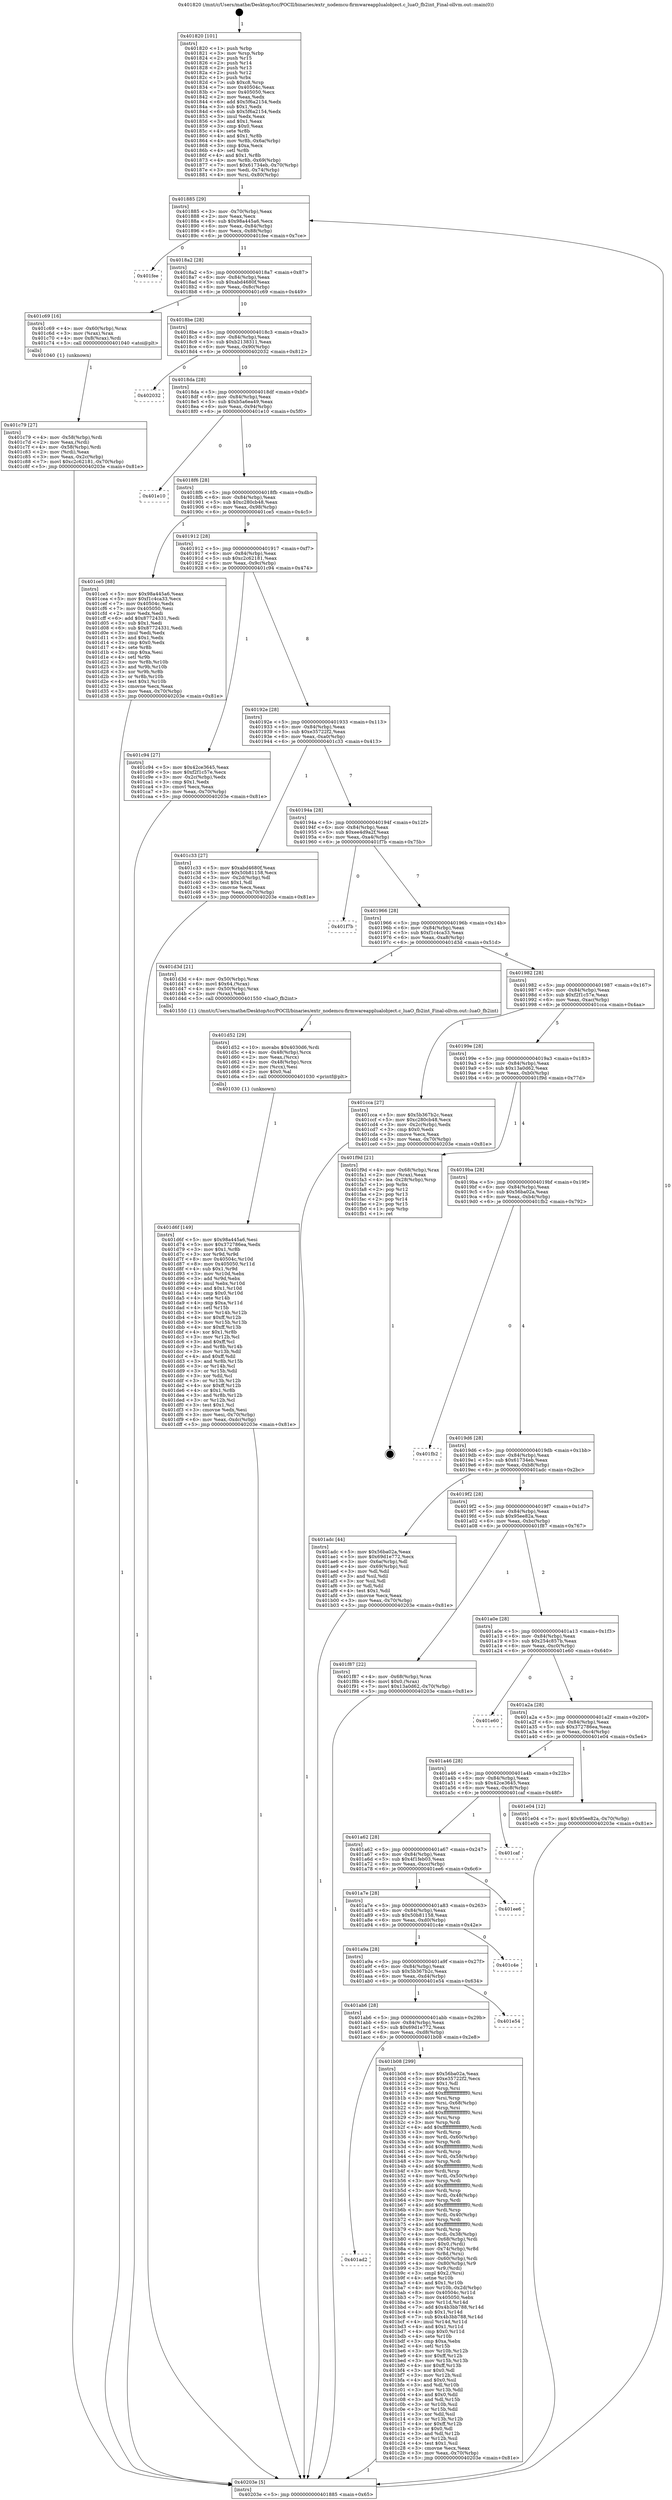 digraph "0x401820" {
  label = "0x401820 (/mnt/c/Users/mathe/Desktop/tcc/POCII/binaries/extr_nodemcu-firmwareapplualobject.c_luaO_fb2int_Final-ollvm.out::main(0))"
  labelloc = "t"
  node[shape=record]

  Entry [label="",width=0.3,height=0.3,shape=circle,fillcolor=black,style=filled]
  "0x401885" [label="{
     0x401885 [29]\l
     | [instrs]\l
     &nbsp;&nbsp;0x401885 \<+3\>: mov -0x70(%rbp),%eax\l
     &nbsp;&nbsp;0x401888 \<+2\>: mov %eax,%ecx\l
     &nbsp;&nbsp;0x40188a \<+6\>: sub $0x98a445a6,%ecx\l
     &nbsp;&nbsp;0x401890 \<+6\>: mov %eax,-0x84(%rbp)\l
     &nbsp;&nbsp;0x401896 \<+6\>: mov %ecx,-0x88(%rbp)\l
     &nbsp;&nbsp;0x40189c \<+6\>: je 0000000000401fee \<main+0x7ce\>\l
  }"]
  "0x401fee" [label="{
     0x401fee\l
  }", style=dashed]
  "0x4018a2" [label="{
     0x4018a2 [28]\l
     | [instrs]\l
     &nbsp;&nbsp;0x4018a2 \<+5\>: jmp 00000000004018a7 \<main+0x87\>\l
     &nbsp;&nbsp;0x4018a7 \<+6\>: mov -0x84(%rbp),%eax\l
     &nbsp;&nbsp;0x4018ad \<+5\>: sub $0xabd4680f,%eax\l
     &nbsp;&nbsp;0x4018b2 \<+6\>: mov %eax,-0x8c(%rbp)\l
     &nbsp;&nbsp;0x4018b8 \<+6\>: je 0000000000401c69 \<main+0x449\>\l
  }"]
  Exit [label="",width=0.3,height=0.3,shape=circle,fillcolor=black,style=filled,peripheries=2]
  "0x401c69" [label="{
     0x401c69 [16]\l
     | [instrs]\l
     &nbsp;&nbsp;0x401c69 \<+4\>: mov -0x60(%rbp),%rax\l
     &nbsp;&nbsp;0x401c6d \<+3\>: mov (%rax),%rax\l
     &nbsp;&nbsp;0x401c70 \<+4\>: mov 0x8(%rax),%rdi\l
     &nbsp;&nbsp;0x401c74 \<+5\>: call 0000000000401040 \<atoi@plt\>\l
     | [calls]\l
     &nbsp;&nbsp;0x401040 \{1\} (unknown)\l
  }"]
  "0x4018be" [label="{
     0x4018be [28]\l
     | [instrs]\l
     &nbsp;&nbsp;0x4018be \<+5\>: jmp 00000000004018c3 \<main+0xa3\>\l
     &nbsp;&nbsp;0x4018c3 \<+6\>: mov -0x84(%rbp),%eax\l
     &nbsp;&nbsp;0x4018c9 \<+5\>: sub $0xb2138311,%eax\l
     &nbsp;&nbsp;0x4018ce \<+6\>: mov %eax,-0x90(%rbp)\l
     &nbsp;&nbsp;0x4018d4 \<+6\>: je 0000000000402032 \<main+0x812\>\l
  }"]
  "0x401d6f" [label="{
     0x401d6f [149]\l
     | [instrs]\l
     &nbsp;&nbsp;0x401d6f \<+5\>: mov $0x98a445a6,%esi\l
     &nbsp;&nbsp;0x401d74 \<+5\>: mov $0x372786ea,%edx\l
     &nbsp;&nbsp;0x401d79 \<+3\>: mov $0x1,%r8b\l
     &nbsp;&nbsp;0x401d7c \<+3\>: xor %r9d,%r9d\l
     &nbsp;&nbsp;0x401d7f \<+8\>: mov 0x40504c,%r10d\l
     &nbsp;&nbsp;0x401d87 \<+8\>: mov 0x405050,%r11d\l
     &nbsp;&nbsp;0x401d8f \<+4\>: sub $0x1,%r9d\l
     &nbsp;&nbsp;0x401d93 \<+3\>: mov %r10d,%ebx\l
     &nbsp;&nbsp;0x401d96 \<+3\>: add %r9d,%ebx\l
     &nbsp;&nbsp;0x401d99 \<+4\>: imul %ebx,%r10d\l
     &nbsp;&nbsp;0x401d9d \<+4\>: and $0x1,%r10d\l
     &nbsp;&nbsp;0x401da1 \<+4\>: cmp $0x0,%r10d\l
     &nbsp;&nbsp;0x401da5 \<+4\>: sete %r14b\l
     &nbsp;&nbsp;0x401da9 \<+4\>: cmp $0xa,%r11d\l
     &nbsp;&nbsp;0x401dad \<+4\>: setl %r15b\l
     &nbsp;&nbsp;0x401db1 \<+3\>: mov %r14b,%r12b\l
     &nbsp;&nbsp;0x401db4 \<+4\>: xor $0xff,%r12b\l
     &nbsp;&nbsp;0x401db8 \<+3\>: mov %r15b,%r13b\l
     &nbsp;&nbsp;0x401dbb \<+4\>: xor $0xff,%r13b\l
     &nbsp;&nbsp;0x401dbf \<+4\>: xor $0x1,%r8b\l
     &nbsp;&nbsp;0x401dc3 \<+3\>: mov %r12b,%cl\l
     &nbsp;&nbsp;0x401dc6 \<+3\>: and $0xff,%cl\l
     &nbsp;&nbsp;0x401dc9 \<+3\>: and %r8b,%r14b\l
     &nbsp;&nbsp;0x401dcc \<+3\>: mov %r13b,%dil\l
     &nbsp;&nbsp;0x401dcf \<+4\>: and $0xff,%dil\l
     &nbsp;&nbsp;0x401dd3 \<+3\>: and %r8b,%r15b\l
     &nbsp;&nbsp;0x401dd6 \<+3\>: or %r14b,%cl\l
     &nbsp;&nbsp;0x401dd9 \<+3\>: or %r15b,%dil\l
     &nbsp;&nbsp;0x401ddc \<+3\>: xor %dil,%cl\l
     &nbsp;&nbsp;0x401ddf \<+3\>: or %r13b,%r12b\l
     &nbsp;&nbsp;0x401de2 \<+4\>: xor $0xff,%r12b\l
     &nbsp;&nbsp;0x401de6 \<+4\>: or $0x1,%r8b\l
     &nbsp;&nbsp;0x401dea \<+3\>: and %r8b,%r12b\l
     &nbsp;&nbsp;0x401ded \<+3\>: or %r12b,%cl\l
     &nbsp;&nbsp;0x401df0 \<+3\>: test $0x1,%cl\l
     &nbsp;&nbsp;0x401df3 \<+3\>: cmovne %edx,%esi\l
     &nbsp;&nbsp;0x401df6 \<+3\>: mov %esi,-0x70(%rbp)\l
     &nbsp;&nbsp;0x401df9 \<+6\>: mov %eax,-0xdc(%rbp)\l
     &nbsp;&nbsp;0x401dff \<+5\>: jmp 000000000040203e \<main+0x81e\>\l
  }"]
  "0x402032" [label="{
     0x402032\l
  }", style=dashed]
  "0x4018da" [label="{
     0x4018da [28]\l
     | [instrs]\l
     &nbsp;&nbsp;0x4018da \<+5\>: jmp 00000000004018df \<main+0xbf\>\l
     &nbsp;&nbsp;0x4018df \<+6\>: mov -0x84(%rbp),%eax\l
     &nbsp;&nbsp;0x4018e5 \<+5\>: sub $0xb5a6ea49,%eax\l
     &nbsp;&nbsp;0x4018ea \<+6\>: mov %eax,-0x94(%rbp)\l
     &nbsp;&nbsp;0x4018f0 \<+6\>: je 0000000000401e10 \<main+0x5f0\>\l
  }"]
  "0x401d52" [label="{
     0x401d52 [29]\l
     | [instrs]\l
     &nbsp;&nbsp;0x401d52 \<+10\>: movabs $0x4030d6,%rdi\l
     &nbsp;&nbsp;0x401d5c \<+4\>: mov -0x48(%rbp),%rcx\l
     &nbsp;&nbsp;0x401d60 \<+2\>: mov %eax,(%rcx)\l
     &nbsp;&nbsp;0x401d62 \<+4\>: mov -0x48(%rbp),%rcx\l
     &nbsp;&nbsp;0x401d66 \<+2\>: mov (%rcx),%esi\l
     &nbsp;&nbsp;0x401d68 \<+2\>: mov $0x0,%al\l
     &nbsp;&nbsp;0x401d6a \<+5\>: call 0000000000401030 \<printf@plt\>\l
     | [calls]\l
     &nbsp;&nbsp;0x401030 \{1\} (unknown)\l
  }"]
  "0x401e10" [label="{
     0x401e10\l
  }", style=dashed]
  "0x4018f6" [label="{
     0x4018f6 [28]\l
     | [instrs]\l
     &nbsp;&nbsp;0x4018f6 \<+5\>: jmp 00000000004018fb \<main+0xdb\>\l
     &nbsp;&nbsp;0x4018fb \<+6\>: mov -0x84(%rbp),%eax\l
     &nbsp;&nbsp;0x401901 \<+5\>: sub $0xc280cb48,%eax\l
     &nbsp;&nbsp;0x401906 \<+6\>: mov %eax,-0x98(%rbp)\l
     &nbsp;&nbsp;0x40190c \<+6\>: je 0000000000401ce5 \<main+0x4c5\>\l
  }"]
  "0x401c79" [label="{
     0x401c79 [27]\l
     | [instrs]\l
     &nbsp;&nbsp;0x401c79 \<+4\>: mov -0x58(%rbp),%rdi\l
     &nbsp;&nbsp;0x401c7d \<+2\>: mov %eax,(%rdi)\l
     &nbsp;&nbsp;0x401c7f \<+4\>: mov -0x58(%rbp),%rdi\l
     &nbsp;&nbsp;0x401c83 \<+2\>: mov (%rdi),%eax\l
     &nbsp;&nbsp;0x401c85 \<+3\>: mov %eax,-0x2c(%rbp)\l
     &nbsp;&nbsp;0x401c88 \<+7\>: movl $0xc2c62181,-0x70(%rbp)\l
     &nbsp;&nbsp;0x401c8f \<+5\>: jmp 000000000040203e \<main+0x81e\>\l
  }"]
  "0x401ce5" [label="{
     0x401ce5 [88]\l
     | [instrs]\l
     &nbsp;&nbsp;0x401ce5 \<+5\>: mov $0x98a445a6,%eax\l
     &nbsp;&nbsp;0x401cea \<+5\>: mov $0xf1c4ca33,%ecx\l
     &nbsp;&nbsp;0x401cef \<+7\>: mov 0x40504c,%edx\l
     &nbsp;&nbsp;0x401cf6 \<+7\>: mov 0x405050,%esi\l
     &nbsp;&nbsp;0x401cfd \<+2\>: mov %edx,%edi\l
     &nbsp;&nbsp;0x401cff \<+6\>: add $0x87724331,%edi\l
     &nbsp;&nbsp;0x401d05 \<+3\>: sub $0x1,%edi\l
     &nbsp;&nbsp;0x401d08 \<+6\>: sub $0x87724331,%edi\l
     &nbsp;&nbsp;0x401d0e \<+3\>: imul %edi,%edx\l
     &nbsp;&nbsp;0x401d11 \<+3\>: and $0x1,%edx\l
     &nbsp;&nbsp;0x401d14 \<+3\>: cmp $0x0,%edx\l
     &nbsp;&nbsp;0x401d17 \<+4\>: sete %r8b\l
     &nbsp;&nbsp;0x401d1b \<+3\>: cmp $0xa,%esi\l
     &nbsp;&nbsp;0x401d1e \<+4\>: setl %r9b\l
     &nbsp;&nbsp;0x401d22 \<+3\>: mov %r8b,%r10b\l
     &nbsp;&nbsp;0x401d25 \<+3\>: and %r9b,%r10b\l
     &nbsp;&nbsp;0x401d28 \<+3\>: xor %r9b,%r8b\l
     &nbsp;&nbsp;0x401d2b \<+3\>: or %r8b,%r10b\l
     &nbsp;&nbsp;0x401d2e \<+4\>: test $0x1,%r10b\l
     &nbsp;&nbsp;0x401d32 \<+3\>: cmovne %ecx,%eax\l
     &nbsp;&nbsp;0x401d35 \<+3\>: mov %eax,-0x70(%rbp)\l
     &nbsp;&nbsp;0x401d38 \<+5\>: jmp 000000000040203e \<main+0x81e\>\l
  }"]
  "0x401912" [label="{
     0x401912 [28]\l
     | [instrs]\l
     &nbsp;&nbsp;0x401912 \<+5\>: jmp 0000000000401917 \<main+0xf7\>\l
     &nbsp;&nbsp;0x401917 \<+6\>: mov -0x84(%rbp),%eax\l
     &nbsp;&nbsp;0x40191d \<+5\>: sub $0xc2c62181,%eax\l
     &nbsp;&nbsp;0x401922 \<+6\>: mov %eax,-0x9c(%rbp)\l
     &nbsp;&nbsp;0x401928 \<+6\>: je 0000000000401c94 \<main+0x474\>\l
  }"]
  "0x401ad2" [label="{
     0x401ad2\l
  }", style=dashed]
  "0x401c94" [label="{
     0x401c94 [27]\l
     | [instrs]\l
     &nbsp;&nbsp;0x401c94 \<+5\>: mov $0x42ce3645,%eax\l
     &nbsp;&nbsp;0x401c99 \<+5\>: mov $0xf2f1c57e,%ecx\l
     &nbsp;&nbsp;0x401c9e \<+3\>: mov -0x2c(%rbp),%edx\l
     &nbsp;&nbsp;0x401ca1 \<+3\>: cmp $0x1,%edx\l
     &nbsp;&nbsp;0x401ca4 \<+3\>: cmovl %ecx,%eax\l
     &nbsp;&nbsp;0x401ca7 \<+3\>: mov %eax,-0x70(%rbp)\l
     &nbsp;&nbsp;0x401caa \<+5\>: jmp 000000000040203e \<main+0x81e\>\l
  }"]
  "0x40192e" [label="{
     0x40192e [28]\l
     | [instrs]\l
     &nbsp;&nbsp;0x40192e \<+5\>: jmp 0000000000401933 \<main+0x113\>\l
     &nbsp;&nbsp;0x401933 \<+6\>: mov -0x84(%rbp),%eax\l
     &nbsp;&nbsp;0x401939 \<+5\>: sub $0xe35722f2,%eax\l
     &nbsp;&nbsp;0x40193e \<+6\>: mov %eax,-0xa0(%rbp)\l
     &nbsp;&nbsp;0x401944 \<+6\>: je 0000000000401c33 \<main+0x413\>\l
  }"]
  "0x401b08" [label="{
     0x401b08 [299]\l
     | [instrs]\l
     &nbsp;&nbsp;0x401b08 \<+5\>: mov $0x56ba02a,%eax\l
     &nbsp;&nbsp;0x401b0d \<+5\>: mov $0xe35722f2,%ecx\l
     &nbsp;&nbsp;0x401b12 \<+2\>: mov $0x1,%dl\l
     &nbsp;&nbsp;0x401b14 \<+3\>: mov %rsp,%rsi\l
     &nbsp;&nbsp;0x401b17 \<+4\>: add $0xfffffffffffffff0,%rsi\l
     &nbsp;&nbsp;0x401b1b \<+3\>: mov %rsi,%rsp\l
     &nbsp;&nbsp;0x401b1e \<+4\>: mov %rsi,-0x68(%rbp)\l
     &nbsp;&nbsp;0x401b22 \<+3\>: mov %rsp,%rsi\l
     &nbsp;&nbsp;0x401b25 \<+4\>: add $0xfffffffffffffff0,%rsi\l
     &nbsp;&nbsp;0x401b29 \<+3\>: mov %rsi,%rsp\l
     &nbsp;&nbsp;0x401b2c \<+3\>: mov %rsp,%rdi\l
     &nbsp;&nbsp;0x401b2f \<+4\>: add $0xfffffffffffffff0,%rdi\l
     &nbsp;&nbsp;0x401b33 \<+3\>: mov %rdi,%rsp\l
     &nbsp;&nbsp;0x401b36 \<+4\>: mov %rdi,-0x60(%rbp)\l
     &nbsp;&nbsp;0x401b3a \<+3\>: mov %rsp,%rdi\l
     &nbsp;&nbsp;0x401b3d \<+4\>: add $0xfffffffffffffff0,%rdi\l
     &nbsp;&nbsp;0x401b41 \<+3\>: mov %rdi,%rsp\l
     &nbsp;&nbsp;0x401b44 \<+4\>: mov %rdi,-0x58(%rbp)\l
     &nbsp;&nbsp;0x401b48 \<+3\>: mov %rsp,%rdi\l
     &nbsp;&nbsp;0x401b4b \<+4\>: add $0xfffffffffffffff0,%rdi\l
     &nbsp;&nbsp;0x401b4f \<+3\>: mov %rdi,%rsp\l
     &nbsp;&nbsp;0x401b52 \<+4\>: mov %rdi,-0x50(%rbp)\l
     &nbsp;&nbsp;0x401b56 \<+3\>: mov %rsp,%rdi\l
     &nbsp;&nbsp;0x401b59 \<+4\>: add $0xfffffffffffffff0,%rdi\l
     &nbsp;&nbsp;0x401b5d \<+3\>: mov %rdi,%rsp\l
     &nbsp;&nbsp;0x401b60 \<+4\>: mov %rdi,-0x48(%rbp)\l
     &nbsp;&nbsp;0x401b64 \<+3\>: mov %rsp,%rdi\l
     &nbsp;&nbsp;0x401b67 \<+4\>: add $0xfffffffffffffff0,%rdi\l
     &nbsp;&nbsp;0x401b6b \<+3\>: mov %rdi,%rsp\l
     &nbsp;&nbsp;0x401b6e \<+4\>: mov %rdi,-0x40(%rbp)\l
     &nbsp;&nbsp;0x401b72 \<+3\>: mov %rsp,%rdi\l
     &nbsp;&nbsp;0x401b75 \<+4\>: add $0xfffffffffffffff0,%rdi\l
     &nbsp;&nbsp;0x401b79 \<+3\>: mov %rdi,%rsp\l
     &nbsp;&nbsp;0x401b7c \<+4\>: mov %rdi,-0x38(%rbp)\l
     &nbsp;&nbsp;0x401b80 \<+4\>: mov -0x68(%rbp),%rdi\l
     &nbsp;&nbsp;0x401b84 \<+6\>: movl $0x0,(%rdi)\l
     &nbsp;&nbsp;0x401b8a \<+4\>: mov -0x74(%rbp),%r8d\l
     &nbsp;&nbsp;0x401b8e \<+3\>: mov %r8d,(%rsi)\l
     &nbsp;&nbsp;0x401b91 \<+4\>: mov -0x60(%rbp),%rdi\l
     &nbsp;&nbsp;0x401b95 \<+4\>: mov -0x80(%rbp),%r9\l
     &nbsp;&nbsp;0x401b99 \<+3\>: mov %r9,(%rdi)\l
     &nbsp;&nbsp;0x401b9c \<+3\>: cmpl $0x2,(%rsi)\l
     &nbsp;&nbsp;0x401b9f \<+4\>: setne %r10b\l
     &nbsp;&nbsp;0x401ba3 \<+4\>: and $0x1,%r10b\l
     &nbsp;&nbsp;0x401ba7 \<+4\>: mov %r10b,-0x2d(%rbp)\l
     &nbsp;&nbsp;0x401bab \<+8\>: mov 0x40504c,%r11d\l
     &nbsp;&nbsp;0x401bb3 \<+7\>: mov 0x405050,%ebx\l
     &nbsp;&nbsp;0x401bba \<+3\>: mov %r11d,%r14d\l
     &nbsp;&nbsp;0x401bbd \<+7\>: add $0x4b3bb788,%r14d\l
     &nbsp;&nbsp;0x401bc4 \<+4\>: sub $0x1,%r14d\l
     &nbsp;&nbsp;0x401bc8 \<+7\>: sub $0x4b3bb788,%r14d\l
     &nbsp;&nbsp;0x401bcf \<+4\>: imul %r14d,%r11d\l
     &nbsp;&nbsp;0x401bd3 \<+4\>: and $0x1,%r11d\l
     &nbsp;&nbsp;0x401bd7 \<+4\>: cmp $0x0,%r11d\l
     &nbsp;&nbsp;0x401bdb \<+4\>: sete %r10b\l
     &nbsp;&nbsp;0x401bdf \<+3\>: cmp $0xa,%ebx\l
     &nbsp;&nbsp;0x401be2 \<+4\>: setl %r15b\l
     &nbsp;&nbsp;0x401be6 \<+3\>: mov %r10b,%r12b\l
     &nbsp;&nbsp;0x401be9 \<+4\>: xor $0xff,%r12b\l
     &nbsp;&nbsp;0x401bed \<+3\>: mov %r15b,%r13b\l
     &nbsp;&nbsp;0x401bf0 \<+4\>: xor $0xff,%r13b\l
     &nbsp;&nbsp;0x401bf4 \<+3\>: xor $0x0,%dl\l
     &nbsp;&nbsp;0x401bf7 \<+3\>: mov %r12b,%sil\l
     &nbsp;&nbsp;0x401bfa \<+4\>: and $0x0,%sil\l
     &nbsp;&nbsp;0x401bfe \<+3\>: and %dl,%r10b\l
     &nbsp;&nbsp;0x401c01 \<+3\>: mov %r13b,%dil\l
     &nbsp;&nbsp;0x401c04 \<+4\>: and $0x0,%dil\l
     &nbsp;&nbsp;0x401c08 \<+3\>: and %dl,%r15b\l
     &nbsp;&nbsp;0x401c0b \<+3\>: or %r10b,%sil\l
     &nbsp;&nbsp;0x401c0e \<+3\>: or %r15b,%dil\l
     &nbsp;&nbsp;0x401c11 \<+3\>: xor %dil,%sil\l
     &nbsp;&nbsp;0x401c14 \<+3\>: or %r13b,%r12b\l
     &nbsp;&nbsp;0x401c17 \<+4\>: xor $0xff,%r12b\l
     &nbsp;&nbsp;0x401c1b \<+3\>: or $0x0,%dl\l
     &nbsp;&nbsp;0x401c1e \<+3\>: and %dl,%r12b\l
     &nbsp;&nbsp;0x401c21 \<+3\>: or %r12b,%sil\l
     &nbsp;&nbsp;0x401c24 \<+4\>: test $0x1,%sil\l
     &nbsp;&nbsp;0x401c28 \<+3\>: cmovne %ecx,%eax\l
     &nbsp;&nbsp;0x401c2b \<+3\>: mov %eax,-0x70(%rbp)\l
     &nbsp;&nbsp;0x401c2e \<+5\>: jmp 000000000040203e \<main+0x81e\>\l
  }"]
  "0x401c33" [label="{
     0x401c33 [27]\l
     | [instrs]\l
     &nbsp;&nbsp;0x401c33 \<+5\>: mov $0xabd4680f,%eax\l
     &nbsp;&nbsp;0x401c38 \<+5\>: mov $0x50b81158,%ecx\l
     &nbsp;&nbsp;0x401c3d \<+3\>: mov -0x2d(%rbp),%dl\l
     &nbsp;&nbsp;0x401c40 \<+3\>: test $0x1,%dl\l
     &nbsp;&nbsp;0x401c43 \<+3\>: cmovne %ecx,%eax\l
     &nbsp;&nbsp;0x401c46 \<+3\>: mov %eax,-0x70(%rbp)\l
     &nbsp;&nbsp;0x401c49 \<+5\>: jmp 000000000040203e \<main+0x81e\>\l
  }"]
  "0x40194a" [label="{
     0x40194a [28]\l
     | [instrs]\l
     &nbsp;&nbsp;0x40194a \<+5\>: jmp 000000000040194f \<main+0x12f\>\l
     &nbsp;&nbsp;0x40194f \<+6\>: mov -0x84(%rbp),%eax\l
     &nbsp;&nbsp;0x401955 \<+5\>: sub $0xee4d9a2f,%eax\l
     &nbsp;&nbsp;0x40195a \<+6\>: mov %eax,-0xa4(%rbp)\l
     &nbsp;&nbsp;0x401960 \<+6\>: je 0000000000401f7b \<main+0x75b\>\l
  }"]
  "0x401ab6" [label="{
     0x401ab6 [28]\l
     | [instrs]\l
     &nbsp;&nbsp;0x401ab6 \<+5\>: jmp 0000000000401abb \<main+0x29b\>\l
     &nbsp;&nbsp;0x401abb \<+6\>: mov -0x84(%rbp),%eax\l
     &nbsp;&nbsp;0x401ac1 \<+5\>: sub $0x69d1e772,%eax\l
     &nbsp;&nbsp;0x401ac6 \<+6\>: mov %eax,-0xd8(%rbp)\l
     &nbsp;&nbsp;0x401acc \<+6\>: je 0000000000401b08 \<main+0x2e8\>\l
  }"]
  "0x401f7b" [label="{
     0x401f7b\l
  }", style=dashed]
  "0x401966" [label="{
     0x401966 [28]\l
     | [instrs]\l
     &nbsp;&nbsp;0x401966 \<+5\>: jmp 000000000040196b \<main+0x14b\>\l
     &nbsp;&nbsp;0x40196b \<+6\>: mov -0x84(%rbp),%eax\l
     &nbsp;&nbsp;0x401971 \<+5\>: sub $0xf1c4ca33,%eax\l
     &nbsp;&nbsp;0x401976 \<+6\>: mov %eax,-0xa8(%rbp)\l
     &nbsp;&nbsp;0x40197c \<+6\>: je 0000000000401d3d \<main+0x51d\>\l
  }"]
  "0x401e54" [label="{
     0x401e54\l
  }", style=dashed]
  "0x401d3d" [label="{
     0x401d3d [21]\l
     | [instrs]\l
     &nbsp;&nbsp;0x401d3d \<+4\>: mov -0x50(%rbp),%rax\l
     &nbsp;&nbsp;0x401d41 \<+6\>: movl $0x64,(%rax)\l
     &nbsp;&nbsp;0x401d47 \<+4\>: mov -0x50(%rbp),%rax\l
     &nbsp;&nbsp;0x401d4b \<+2\>: mov (%rax),%edi\l
     &nbsp;&nbsp;0x401d4d \<+5\>: call 0000000000401550 \<luaO_fb2int\>\l
     | [calls]\l
     &nbsp;&nbsp;0x401550 \{1\} (/mnt/c/Users/mathe/Desktop/tcc/POCII/binaries/extr_nodemcu-firmwareapplualobject.c_luaO_fb2int_Final-ollvm.out::luaO_fb2int)\l
  }"]
  "0x401982" [label="{
     0x401982 [28]\l
     | [instrs]\l
     &nbsp;&nbsp;0x401982 \<+5\>: jmp 0000000000401987 \<main+0x167\>\l
     &nbsp;&nbsp;0x401987 \<+6\>: mov -0x84(%rbp),%eax\l
     &nbsp;&nbsp;0x40198d \<+5\>: sub $0xf2f1c57e,%eax\l
     &nbsp;&nbsp;0x401992 \<+6\>: mov %eax,-0xac(%rbp)\l
     &nbsp;&nbsp;0x401998 \<+6\>: je 0000000000401cca \<main+0x4aa\>\l
  }"]
  "0x401a9a" [label="{
     0x401a9a [28]\l
     | [instrs]\l
     &nbsp;&nbsp;0x401a9a \<+5\>: jmp 0000000000401a9f \<main+0x27f\>\l
     &nbsp;&nbsp;0x401a9f \<+6\>: mov -0x84(%rbp),%eax\l
     &nbsp;&nbsp;0x401aa5 \<+5\>: sub $0x5b367b2c,%eax\l
     &nbsp;&nbsp;0x401aaa \<+6\>: mov %eax,-0xd4(%rbp)\l
     &nbsp;&nbsp;0x401ab0 \<+6\>: je 0000000000401e54 \<main+0x634\>\l
  }"]
  "0x401cca" [label="{
     0x401cca [27]\l
     | [instrs]\l
     &nbsp;&nbsp;0x401cca \<+5\>: mov $0x5b367b2c,%eax\l
     &nbsp;&nbsp;0x401ccf \<+5\>: mov $0xc280cb48,%ecx\l
     &nbsp;&nbsp;0x401cd4 \<+3\>: mov -0x2c(%rbp),%edx\l
     &nbsp;&nbsp;0x401cd7 \<+3\>: cmp $0x0,%edx\l
     &nbsp;&nbsp;0x401cda \<+3\>: cmove %ecx,%eax\l
     &nbsp;&nbsp;0x401cdd \<+3\>: mov %eax,-0x70(%rbp)\l
     &nbsp;&nbsp;0x401ce0 \<+5\>: jmp 000000000040203e \<main+0x81e\>\l
  }"]
  "0x40199e" [label="{
     0x40199e [28]\l
     | [instrs]\l
     &nbsp;&nbsp;0x40199e \<+5\>: jmp 00000000004019a3 \<main+0x183\>\l
     &nbsp;&nbsp;0x4019a3 \<+6\>: mov -0x84(%rbp),%eax\l
     &nbsp;&nbsp;0x4019a9 \<+5\>: sub $0x13a0d62,%eax\l
     &nbsp;&nbsp;0x4019ae \<+6\>: mov %eax,-0xb0(%rbp)\l
     &nbsp;&nbsp;0x4019b4 \<+6\>: je 0000000000401f9d \<main+0x77d\>\l
  }"]
  "0x401c4e" [label="{
     0x401c4e\l
  }", style=dashed]
  "0x401f9d" [label="{
     0x401f9d [21]\l
     | [instrs]\l
     &nbsp;&nbsp;0x401f9d \<+4\>: mov -0x68(%rbp),%rax\l
     &nbsp;&nbsp;0x401fa1 \<+2\>: mov (%rax),%eax\l
     &nbsp;&nbsp;0x401fa3 \<+4\>: lea -0x28(%rbp),%rsp\l
     &nbsp;&nbsp;0x401fa7 \<+1\>: pop %rbx\l
     &nbsp;&nbsp;0x401fa8 \<+2\>: pop %r12\l
     &nbsp;&nbsp;0x401faa \<+2\>: pop %r13\l
     &nbsp;&nbsp;0x401fac \<+2\>: pop %r14\l
     &nbsp;&nbsp;0x401fae \<+2\>: pop %r15\l
     &nbsp;&nbsp;0x401fb0 \<+1\>: pop %rbp\l
     &nbsp;&nbsp;0x401fb1 \<+1\>: ret\l
  }"]
  "0x4019ba" [label="{
     0x4019ba [28]\l
     | [instrs]\l
     &nbsp;&nbsp;0x4019ba \<+5\>: jmp 00000000004019bf \<main+0x19f\>\l
     &nbsp;&nbsp;0x4019bf \<+6\>: mov -0x84(%rbp),%eax\l
     &nbsp;&nbsp;0x4019c5 \<+5\>: sub $0x56ba02a,%eax\l
     &nbsp;&nbsp;0x4019ca \<+6\>: mov %eax,-0xb4(%rbp)\l
     &nbsp;&nbsp;0x4019d0 \<+6\>: je 0000000000401fb2 \<main+0x792\>\l
  }"]
  "0x401a7e" [label="{
     0x401a7e [28]\l
     | [instrs]\l
     &nbsp;&nbsp;0x401a7e \<+5\>: jmp 0000000000401a83 \<main+0x263\>\l
     &nbsp;&nbsp;0x401a83 \<+6\>: mov -0x84(%rbp),%eax\l
     &nbsp;&nbsp;0x401a89 \<+5\>: sub $0x50b81158,%eax\l
     &nbsp;&nbsp;0x401a8e \<+6\>: mov %eax,-0xd0(%rbp)\l
     &nbsp;&nbsp;0x401a94 \<+6\>: je 0000000000401c4e \<main+0x42e\>\l
  }"]
  "0x401fb2" [label="{
     0x401fb2\l
  }", style=dashed]
  "0x4019d6" [label="{
     0x4019d6 [28]\l
     | [instrs]\l
     &nbsp;&nbsp;0x4019d6 \<+5\>: jmp 00000000004019db \<main+0x1bb\>\l
     &nbsp;&nbsp;0x4019db \<+6\>: mov -0x84(%rbp),%eax\l
     &nbsp;&nbsp;0x4019e1 \<+5\>: sub $0x61734eb,%eax\l
     &nbsp;&nbsp;0x4019e6 \<+6\>: mov %eax,-0xb8(%rbp)\l
     &nbsp;&nbsp;0x4019ec \<+6\>: je 0000000000401adc \<main+0x2bc\>\l
  }"]
  "0x401ee6" [label="{
     0x401ee6\l
  }", style=dashed]
  "0x401adc" [label="{
     0x401adc [44]\l
     | [instrs]\l
     &nbsp;&nbsp;0x401adc \<+5\>: mov $0x56ba02a,%eax\l
     &nbsp;&nbsp;0x401ae1 \<+5\>: mov $0x69d1e772,%ecx\l
     &nbsp;&nbsp;0x401ae6 \<+3\>: mov -0x6a(%rbp),%dl\l
     &nbsp;&nbsp;0x401ae9 \<+4\>: mov -0x69(%rbp),%sil\l
     &nbsp;&nbsp;0x401aed \<+3\>: mov %dl,%dil\l
     &nbsp;&nbsp;0x401af0 \<+3\>: and %sil,%dil\l
     &nbsp;&nbsp;0x401af3 \<+3\>: xor %sil,%dl\l
     &nbsp;&nbsp;0x401af6 \<+3\>: or %dl,%dil\l
     &nbsp;&nbsp;0x401af9 \<+4\>: test $0x1,%dil\l
     &nbsp;&nbsp;0x401afd \<+3\>: cmovne %ecx,%eax\l
     &nbsp;&nbsp;0x401b00 \<+3\>: mov %eax,-0x70(%rbp)\l
     &nbsp;&nbsp;0x401b03 \<+5\>: jmp 000000000040203e \<main+0x81e\>\l
  }"]
  "0x4019f2" [label="{
     0x4019f2 [28]\l
     | [instrs]\l
     &nbsp;&nbsp;0x4019f2 \<+5\>: jmp 00000000004019f7 \<main+0x1d7\>\l
     &nbsp;&nbsp;0x4019f7 \<+6\>: mov -0x84(%rbp),%eax\l
     &nbsp;&nbsp;0x4019fd \<+5\>: sub $0x95ee82a,%eax\l
     &nbsp;&nbsp;0x401a02 \<+6\>: mov %eax,-0xbc(%rbp)\l
     &nbsp;&nbsp;0x401a08 \<+6\>: je 0000000000401f87 \<main+0x767\>\l
  }"]
  "0x40203e" [label="{
     0x40203e [5]\l
     | [instrs]\l
     &nbsp;&nbsp;0x40203e \<+5\>: jmp 0000000000401885 \<main+0x65\>\l
  }"]
  "0x401820" [label="{
     0x401820 [101]\l
     | [instrs]\l
     &nbsp;&nbsp;0x401820 \<+1\>: push %rbp\l
     &nbsp;&nbsp;0x401821 \<+3\>: mov %rsp,%rbp\l
     &nbsp;&nbsp;0x401824 \<+2\>: push %r15\l
     &nbsp;&nbsp;0x401826 \<+2\>: push %r14\l
     &nbsp;&nbsp;0x401828 \<+2\>: push %r13\l
     &nbsp;&nbsp;0x40182a \<+2\>: push %r12\l
     &nbsp;&nbsp;0x40182c \<+1\>: push %rbx\l
     &nbsp;&nbsp;0x40182d \<+7\>: sub $0xc8,%rsp\l
     &nbsp;&nbsp;0x401834 \<+7\>: mov 0x40504c,%eax\l
     &nbsp;&nbsp;0x40183b \<+7\>: mov 0x405050,%ecx\l
     &nbsp;&nbsp;0x401842 \<+2\>: mov %eax,%edx\l
     &nbsp;&nbsp;0x401844 \<+6\>: add $0x5f6a2154,%edx\l
     &nbsp;&nbsp;0x40184a \<+3\>: sub $0x1,%edx\l
     &nbsp;&nbsp;0x40184d \<+6\>: sub $0x5f6a2154,%edx\l
     &nbsp;&nbsp;0x401853 \<+3\>: imul %edx,%eax\l
     &nbsp;&nbsp;0x401856 \<+3\>: and $0x1,%eax\l
     &nbsp;&nbsp;0x401859 \<+3\>: cmp $0x0,%eax\l
     &nbsp;&nbsp;0x40185c \<+4\>: sete %r8b\l
     &nbsp;&nbsp;0x401860 \<+4\>: and $0x1,%r8b\l
     &nbsp;&nbsp;0x401864 \<+4\>: mov %r8b,-0x6a(%rbp)\l
     &nbsp;&nbsp;0x401868 \<+3\>: cmp $0xa,%ecx\l
     &nbsp;&nbsp;0x40186b \<+4\>: setl %r8b\l
     &nbsp;&nbsp;0x40186f \<+4\>: and $0x1,%r8b\l
     &nbsp;&nbsp;0x401873 \<+4\>: mov %r8b,-0x69(%rbp)\l
     &nbsp;&nbsp;0x401877 \<+7\>: movl $0x61734eb,-0x70(%rbp)\l
     &nbsp;&nbsp;0x40187e \<+3\>: mov %edi,-0x74(%rbp)\l
     &nbsp;&nbsp;0x401881 \<+4\>: mov %rsi,-0x80(%rbp)\l
  }"]
  "0x401a62" [label="{
     0x401a62 [28]\l
     | [instrs]\l
     &nbsp;&nbsp;0x401a62 \<+5\>: jmp 0000000000401a67 \<main+0x247\>\l
     &nbsp;&nbsp;0x401a67 \<+6\>: mov -0x84(%rbp),%eax\l
     &nbsp;&nbsp;0x401a6d \<+5\>: sub $0x4f1feb03,%eax\l
     &nbsp;&nbsp;0x401a72 \<+6\>: mov %eax,-0xcc(%rbp)\l
     &nbsp;&nbsp;0x401a78 \<+6\>: je 0000000000401ee6 \<main+0x6c6\>\l
  }"]
  "0x401f87" [label="{
     0x401f87 [22]\l
     | [instrs]\l
     &nbsp;&nbsp;0x401f87 \<+4\>: mov -0x68(%rbp),%rax\l
     &nbsp;&nbsp;0x401f8b \<+6\>: movl $0x0,(%rax)\l
     &nbsp;&nbsp;0x401f91 \<+7\>: movl $0x13a0d62,-0x70(%rbp)\l
     &nbsp;&nbsp;0x401f98 \<+5\>: jmp 000000000040203e \<main+0x81e\>\l
  }"]
  "0x401a0e" [label="{
     0x401a0e [28]\l
     | [instrs]\l
     &nbsp;&nbsp;0x401a0e \<+5\>: jmp 0000000000401a13 \<main+0x1f3\>\l
     &nbsp;&nbsp;0x401a13 \<+6\>: mov -0x84(%rbp),%eax\l
     &nbsp;&nbsp;0x401a19 \<+5\>: sub $0x254c857b,%eax\l
     &nbsp;&nbsp;0x401a1e \<+6\>: mov %eax,-0xc0(%rbp)\l
     &nbsp;&nbsp;0x401a24 \<+6\>: je 0000000000401e60 \<main+0x640\>\l
  }"]
  "0x401caf" [label="{
     0x401caf\l
  }", style=dashed]
  "0x401e60" [label="{
     0x401e60\l
  }", style=dashed]
  "0x401a2a" [label="{
     0x401a2a [28]\l
     | [instrs]\l
     &nbsp;&nbsp;0x401a2a \<+5\>: jmp 0000000000401a2f \<main+0x20f\>\l
     &nbsp;&nbsp;0x401a2f \<+6\>: mov -0x84(%rbp),%eax\l
     &nbsp;&nbsp;0x401a35 \<+5\>: sub $0x372786ea,%eax\l
     &nbsp;&nbsp;0x401a3a \<+6\>: mov %eax,-0xc4(%rbp)\l
     &nbsp;&nbsp;0x401a40 \<+6\>: je 0000000000401e04 \<main+0x5e4\>\l
  }"]
  "0x401a46" [label="{
     0x401a46 [28]\l
     | [instrs]\l
     &nbsp;&nbsp;0x401a46 \<+5\>: jmp 0000000000401a4b \<main+0x22b\>\l
     &nbsp;&nbsp;0x401a4b \<+6\>: mov -0x84(%rbp),%eax\l
     &nbsp;&nbsp;0x401a51 \<+5\>: sub $0x42ce3645,%eax\l
     &nbsp;&nbsp;0x401a56 \<+6\>: mov %eax,-0xc8(%rbp)\l
     &nbsp;&nbsp;0x401a5c \<+6\>: je 0000000000401caf \<main+0x48f\>\l
  }"]
  "0x401e04" [label="{
     0x401e04 [12]\l
     | [instrs]\l
     &nbsp;&nbsp;0x401e04 \<+7\>: movl $0x95ee82a,-0x70(%rbp)\l
     &nbsp;&nbsp;0x401e0b \<+5\>: jmp 000000000040203e \<main+0x81e\>\l
  }"]
  Entry -> "0x401820" [label=" 1"]
  "0x401885" -> "0x401fee" [label=" 0"]
  "0x401885" -> "0x4018a2" [label=" 11"]
  "0x401f9d" -> Exit [label=" 1"]
  "0x4018a2" -> "0x401c69" [label=" 1"]
  "0x4018a2" -> "0x4018be" [label=" 10"]
  "0x401f87" -> "0x40203e" [label=" 1"]
  "0x4018be" -> "0x402032" [label=" 0"]
  "0x4018be" -> "0x4018da" [label=" 10"]
  "0x401e04" -> "0x40203e" [label=" 1"]
  "0x4018da" -> "0x401e10" [label=" 0"]
  "0x4018da" -> "0x4018f6" [label=" 10"]
  "0x401d6f" -> "0x40203e" [label=" 1"]
  "0x4018f6" -> "0x401ce5" [label=" 1"]
  "0x4018f6" -> "0x401912" [label=" 9"]
  "0x401d52" -> "0x401d6f" [label=" 1"]
  "0x401912" -> "0x401c94" [label=" 1"]
  "0x401912" -> "0x40192e" [label=" 8"]
  "0x401ce5" -> "0x40203e" [label=" 1"]
  "0x40192e" -> "0x401c33" [label=" 1"]
  "0x40192e" -> "0x40194a" [label=" 7"]
  "0x401cca" -> "0x40203e" [label=" 1"]
  "0x40194a" -> "0x401f7b" [label=" 0"]
  "0x40194a" -> "0x401966" [label=" 7"]
  "0x401c79" -> "0x40203e" [label=" 1"]
  "0x401966" -> "0x401d3d" [label=" 1"]
  "0x401966" -> "0x401982" [label=" 6"]
  "0x401c69" -> "0x401c79" [label=" 1"]
  "0x401982" -> "0x401cca" [label=" 1"]
  "0x401982" -> "0x40199e" [label=" 5"]
  "0x401b08" -> "0x40203e" [label=" 1"]
  "0x40199e" -> "0x401f9d" [label=" 1"]
  "0x40199e" -> "0x4019ba" [label=" 4"]
  "0x401d3d" -> "0x401d52" [label=" 1"]
  "0x4019ba" -> "0x401fb2" [label=" 0"]
  "0x4019ba" -> "0x4019d6" [label=" 4"]
  "0x401ab6" -> "0x401b08" [label=" 1"]
  "0x4019d6" -> "0x401adc" [label=" 1"]
  "0x4019d6" -> "0x4019f2" [label=" 3"]
  "0x401adc" -> "0x40203e" [label=" 1"]
  "0x401820" -> "0x401885" [label=" 1"]
  "0x40203e" -> "0x401885" [label=" 10"]
  "0x401c94" -> "0x40203e" [label=" 1"]
  "0x4019f2" -> "0x401f87" [label=" 1"]
  "0x4019f2" -> "0x401a0e" [label=" 2"]
  "0x401a9a" -> "0x401e54" [label=" 0"]
  "0x401a0e" -> "0x401e60" [label=" 0"]
  "0x401a0e" -> "0x401a2a" [label=" 2"]
  "0x401c33" -> "0x40203e" [label=" 1"]
  "0x401a2a" -> "0x401e04" [label=" 1"]
  "0x401a2a" -> "0x401a46" [label=" 1"]
  "0x401a7e" -> "0x401a9a" [label=" 1"]
  "0x401a46" -> "0x401caf" [label=" 0"]
  "0x401a46" -> "0x401a62" [label=" 1"]
  "0x401a9a" -> "0x401ab6" [label=" 1"]
  "0x401a62" -> "0x401ee6" [label=" 0"]
  "0x401a62" -> "0x401a7e" [label=" 1"]
  "0x401ab6" -> "0x401ad2" [label=" 0"]
  "0x401a7e" -> "0x401c4e" [label=" 0"]
}
